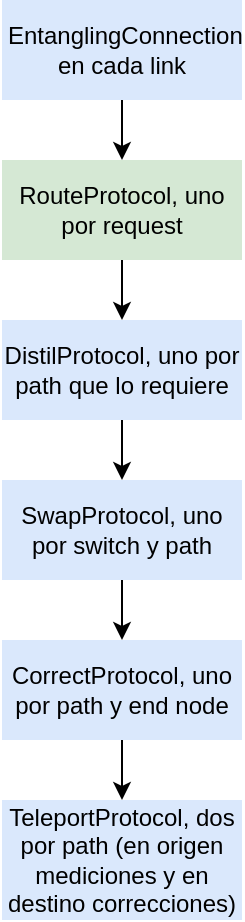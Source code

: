<mxfile version="24.1.0" type="device">
  <diagram name="Página-1" id="dUIPOcvIISZ4ZhNubxRJ">
    <mxGraphModel dx="810" dy="454" grid="1" gridSize="10" guides="1" tooltips="1" connect="1" arrows="1" fold="1" page="1" pageScale="1" pageWidth="827" pageHeight="1169" math="0" shadow="0">
      <root>
        <mxCell id="0" />
        <mxCell id="1" parent="0" />
        <mxCell id="taaoHgb0rPz8JRWB2_az-7" style="edgeStyle=orthogonalEdgeStyle;rounded=0;orthogonalLoop=1;jettySize=auto;html=1;exitX=0.5;exitY=1;exitDx=0;exitDy=0;entryX=0.5;entryY=0;entryDx=0;entryDy=0;" edge="1" parent="1" source="taaoHgb0rPz8JRWB2_az-1" target="taaoHgb0rPz8JRWB2_az-2">
          <mxGeometry relative="1" as="geometry" />
        </mxCell>
        <mxCell id="taaoHgb0rPz8JRWB2_az-1" value="&amp;nbsp;EntanglingConnection en cada link" style="rounded=0;whiteSpace=wrap;html=1;strokeColor=none;fillColor=#dae8fc;" vertex="1" parent="1">
          <mxGeometry x="320" y="60" width="120" height="50" as="geometry" />
        </mxCell>
        <mxCell id="taaoHgb0rPz8JRWB2_az-8" style="edgeStyle=orthogonalEdgeStyle;rounded=0;orthogonalLoop=1;jettySize=auto;html=1;exitX=0.5;exitY=1;exitDx=0;exitDy=0;entryX=0.5;entryY=0;entryDx=0;entryDy=0;" edge="1" parent="1" source="taaoHgb0rPz8JRWB2_az-2" target="taaoHgb0rPz8JRWB2_az-3">
          <mxGeometry relative="1" as="geometry" />
        </mxCell>
        <mxCell id="taaoHgb0rPz8JRWB2_az-2" value="RouteProtocol, uno por request" style="rounded=0;whiteSpace=wrap;html=1;strokeColor=none;fillColor=#d5e8d4;" vertex="1" parent="1">
          <mxGeometry x="320" y="140" width="120" height="50" as="geometry" />
        </mxCell>
        <mxCell id="taaoHgb0rPz8JRWB2_az-9" style="edgeStyle=orthogonalEdgeStyle;rounded=0;orthogonalLoop=1;jettySize=auto;html=1;exitX=0.5;exitY=1;exitDx=0;exitDy=0;entryX=0.5;entryY=0;entryDx=0;entryDy=0;" edge="1" parent="1" source="taaoHgb0rPz8JRWB2_az-3" target="taaoHgb0rPz8JRWB2_az-4">
          <mxGeometry relative="1" as="geometry" />
        </mxCell>
        <mxCell id="taaoHgb0rPz8JRWB2_az-3" value="DistilProtocol, uno por path que lo requiere" style="rounded=0;whiteSpace=wrap;html=1;strokeColor=none;fillColor=#dae8fc;" vertex="1" parent="1">
          <mxGeometry x="320" y="220" width="120" height="50" as="geometry" />
        </mxCell>
        <mxCell id="taaoHgb0rPz8JRWB2_az-10" style="edgeStyle=orthogonalEdgeStyle;rounded=0;orthogonalLoop=1;jettySize=auto;html=1;exitX=0.5;exitY=1;exitDx=0;exitDy=0;entryX=0.5;entryY=0;entryDx=0;entryDy=0;" edge="1" parent="1" source="taaoHgb0rPz8JRWB2_az-4" target="taaoHgb0rPz8JRWB2_az-5">
          <mxGeometry relative="1" as="geometry" />
        </mxCell>
        <mxCell id="taaoHgb0rPz8JRWB2_az-4" value="SwapProtocol, uno por switch y path" style="rounded=0;whiteSpace=wrap;html=1;strokeColor=none;fillColor=#dae8fc;" vertex="1" parent="1">
          <mxGeometry x="320" y="300" width="120" height="50" as="geometry" />
        </mxCell>
        <mxCell id="taaoHgb0rPz8JRWB2_az-11" style="edgeStyle=orthogonalEdgeStyle;rounded=0;orthogonalLoop=1;jettySize=auto;html=1;exitX=0.5;exitY=1;exitDx=0;exitDy=0;entryX=0.5;entryY=0;entryDx=0;entryDy=0;" edge="1" parent="1" source="taaoHgb0rPz8JRWB2_az-5" target="taaoHgb0rPz8JRWB2_az-6">
          <mxGeometry relative="1" as="geometry" />
        </mxCell>
        <mxCell id="taaoHgb0rPz8JRWB2_az-5" value="CorrectProtocol, uno por path y end node" style="rounded=0;whiteSpace=wrap;html=1;strokeColor=none;fillColor=#dae8fc;" vertex="1" parent="1">
          <mxGeometry x="320" y="380" width="120" height="50" as="geometry" />
        </mxCell>
        <mxCell id="taaoHgb0rPz8JRWB2_az-6" value="TeleportProtocol, dos por path (en origen mediciones y en destino correcciones)" style="rounded=0;whiteSpace=wrap;html=1;strokeColor=none;fillColor=#dae8fc;" vertex="1" parent="1">
          <mxGeometry x="320" y="460" width="120" height="60" as="geometry" />
        </mxCell>
      </root>
    </mxGraphModel>
  </diagram>
</mxfile>
